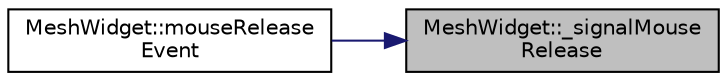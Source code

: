 digraph "MeshWidget::_signalMouseRelease"
{
 // LATEX_PDF_SIZE
  edge [fontname="Helvetica",fontsize="10",labelfontname="Helvetica",labelfontsize="10"];
  node [fontname="Helvetica",fontsize="10",shape=record];
  rankdir="RL";
  Node1 [label="MeshWidget::_signalMouse\lRelease",height=0.2,width=0.4,color="black", fillcolor="grey75", style="filled", fontcolor="black",tooltip=" "];
  Node1 -> Node2 [dir="back",color="midnightblue",fontsize="10",style="solid",fontname="Helvetica"];
  Node2 [label="MeshWidget::mouseRelease\lEvent",height=0.2,width=0.4,color="black", fillcolor="white", style="filled",URL="$class_mesh_widget.html#a39d3c166fc6bb452fc482f8b77c8cd81",tooltip="Process the mouse release events."];
}
